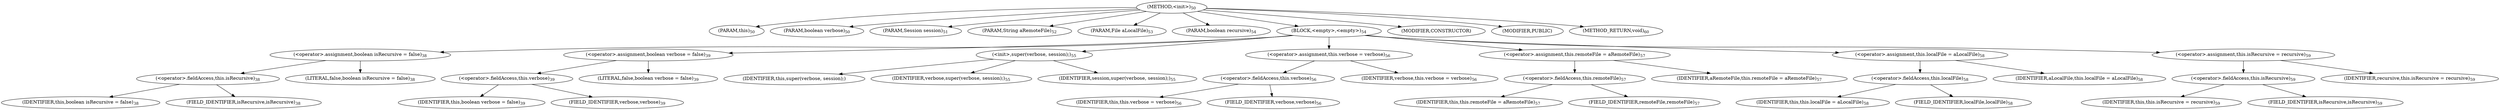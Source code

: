 digraph "&lt;init&gt;" {  
"38" [label = <(METHOD,&lt;init&gt;)<SUB>50</SUB>> ]
"4" [label = <(PARAM,this)<SUB>50</SUB>> ]
"39" [label = <(PARAM,boolean verbose)<SUB>50</SUB>> ]
"40" [label = <(PARAM,Session session)<SUB>51</SUB>> ]
"41" [label = <(PARAM,String aRemoteFile)<SUB>52</SUB>> ]
"42" [label = <(PARAM,File aLocalFile)<SUB>53</SUB>> ]
"43" [label = <(PARAM,boolean recursive)<SUB>54</SUB>> ]
"44" [label = <(BLOCK,&lt;empty&gt;,&lt;empty&gt;)<SUB>54</SUB>> ]
"45" [label = <(&lt;operator&gt;.assignment,boolean isRecursive = false)<SUB>38</SUB>> ]
"46" [label = <(&lt;operator&gt;.fieldAccess,this.isRecursive)<SUB>38</SUB>> ]
"47" [label = <(IDENTIFIER,this,boolean isRecursive = false)<SUB>38</SUB>> ]
"48" [label = <(FIELD_IDENTIFIER,isRecursive,isRecursive)<SUB>38</SUB>> ]
"49" [label = <(LITERAL,false,boolean isRecursive = false)<SUB>38</SUB>> ]
"50" [label = <(&lt;operator&gt;.assignment,boolean verbose = false)<SUB>39</SUB>> ]
"51" [label = <(&lt;operator&gt;.fieldAccess,this.verbose)<SUB>39</SUB>> ]
"52" [label = <(IDENTIFIER,this,boolean verbose = false)<SUB>39</SUB>> ]
"53" [label = <(FIELD_IDENTIFIER,verbose,verbose)<SUB>39</SUB>> ]
"54" [label = <(LITERAL,false,boolean verbose = false)<SUB>39</SUB>> ]
"55" [label = <(&lt;init&gt;,super(verbose, session);)<SUB>55</SUB>> ]
"3" [label = <(IDENTIFIER,this,super(verbose, session);)> ]
"56" [label = <(IDENTIFIER,verbose,super(verbose, session);)<SUB>55</SUB>> ]
"57" [label = <(IDENTIFIER,session,super(verbose, session);)<SUB>55</SUB>> ]
"58" [label = <(&lt;operator&gt;.assignment,this.verbose = verbose)<SUB>56</SUB>> ]
"59" [label = <(&lt;operator&gt;.fieldAccess,this.verbose)<SUB>56</SUB>> ]
"5" [label = <(IDENTIFIER,this,this.verbose = verbose)<SUB>56</SUB>> ]
"60" [label = <(FIELD_IDENTIFIER,verbose,verbose)<SUB>56</SUB>> ]
"61" [label = <(IDENTIFIER,verbose,this.verbose = verbose)<SUB>56</SUB>> ]
"62" [label = <(&lt;operator&gt;.assignment,this.remoteFile = aRemoteFile)<SUB>57</SUB>> ]
"63" [label = <(&lt;operator&gt;.fieldAccess,this.remoteFile)<SUB>57</SUB>> ]
"6" [label = <(IDENTIFIER,this,this.remoteFile = aRemoteFile)<SUB>57</SUB>> ]
"64" [label = <(FIELD_IDENTIFIER,remoteFile,remoteFile)<SUB>57</SUB>> ]
"65" [label = <(IDENTIFIER,aRemoteFile,this.remoteFile = aRemoteFile)<SUB>57</SUB>> ]
"66" [label = <(&lt;operator&gt;.assignment,this.localFile = aLocalFile)<SUB>58</SUB>> ]
"67" [label = <(&lt;operator&gt;.fieldAccess,this.localFile)<SUB>58</SUB>> ]
"7" [label = <(IDENTIFIER,this,this.localFile = aLocalFile)<SUB>58</SUB>> ]
"68" [label = <(FIELD_IDENTIFIER,localFile,localFile)<SUB>58</SUB>> ]
"69" [label = <(IDENTIFIER,aLocalFile,this.localFile = aLocalFile)<SUB>58</SUB>> ]
"70" [label = <(&lt;operator&gt;.assignment,this.isRecursive = recursive)<SUB>59</SUB>> ]
"71" [label = <(&lt;operator&gt;.fieldAccess,this.isRecursive)<SUB>59</SUB>> ]
"8" [label = <(IDENTIFIER,this,this.isRecursive = recursive)<SUB>59</SUB>> ]
"72" [label = <(FIELD_IDENTIFIER,isRecursive,isRecursive)<SUB>59</SUB>> ]
"73" [label = <(IDENTIFIER,recursive,this.isRecursive = recursive)<SUB>59</SUB>> ]
"74" [label = <(MODIFIER,CONSTRUCTOR)> ]
"75" [label = <(MODIFIER,PUBLIC)> ]
"76" [label = <(METHOD_RETURN,void)<SUB>60</SUB>> ]
  "38" -> "4" 
  "38" -> "39" 
  "38" -> "40" 
  "38" -> "41" 
  "38" -> "42" 
  "38" -> "43" 
  "38" -> "44" 
  "38" -> "74" 
  "38" -> "75" 
  "38" -> "76" 
  "44" -> "45" 
  "44" -> "50" 
  "44" -> "55" 
  "44" -> "58" 
  "44" -> "62" 
  "44" -> "66" 
  "44" -> "70" 
  "45" -> "46" 
  "45" -> "49" 
  "46" -> "47" 
  "46" -> "48" 
  "50" -> "51" 
  "50" -> "54" 
  "51" -> "52" 
  "51" -> "53" 
  "55" -> "3" 
  "55" -> "56" 
  "55" -> "57" 
  "58" -> "59" 
  "58" -> "61" 
  "59" -> "5" 
  "59" -> "60" 
  "62" -> "63" 
  "62" -> "65" 
  "63" -> "6" 
  "63" -> "64" 
  "66" -> "67" 
  "66" -> "69" 
  "67" -> "7" 
  "67" -> "68" 
  "70" -> "71" 
  "70" -> "73" 
  "71" -> "8" 
  "71" -> "72" 
}
